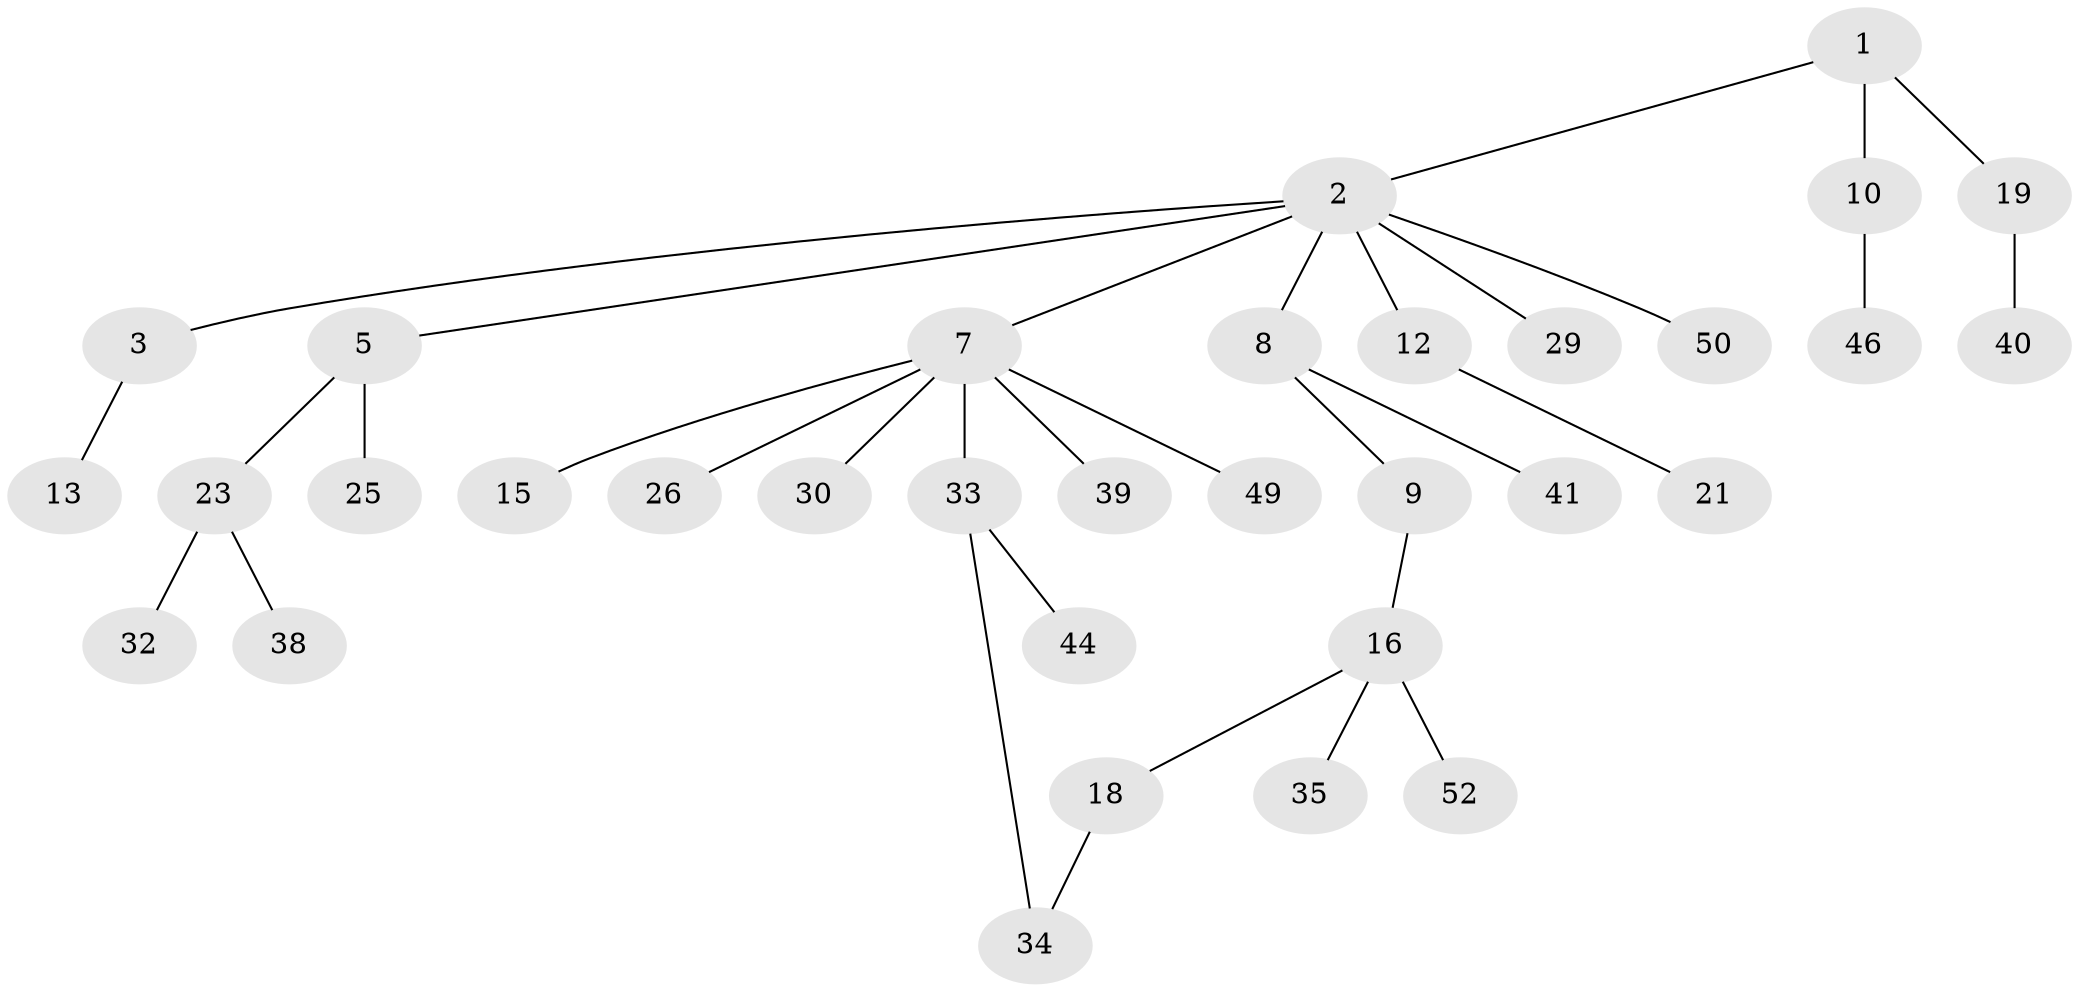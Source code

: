 // Generated by graph-tools (version 1.1) at 2025/51/02/27/25 19:51:39]
// undirected, 33 vertices, 33 edges
graph export_dot {
graph [start="1"]
  node [color=gray90,style=filled];
  1 [super="+6"];
  2 [super="+4"];
  3;
  5 [super="+14"];
  7 [super="+11"];
  8 [super="+47"];
  9 [super="+17"];
  10 [super="+22"];
  12 [super="+36"];
  13 [super="+27"];
  15;
  16 [super="+24"];
  18 [super="+20"];
  19;
  21 [super="+48"];
  23 [super="+37"];
  25 [super="+31"];
  26 [super="+28"];
  29 [super="+42"];
  30;
  32;
  33;
  34 [super="+43"];
  35;
  38;
  39;
  40 [super="+45"];
  41;
  44 [super="+51"];
  46;
  49;
  50;
  52;
  1 -- 2;
  1 -- 10;
  1 -- 19;
  2 -- 3;
  2 -- 7;
  2 -- 50;
  2 -- 5;
  2 -- 8;
  2 -- 12;
  2 -- 29;
  3 -- 13;
  5 -- 25;
  5 -- 23;
  7 -- 15;
  7 -- 26;
  7 -- 33;
  7 -- 49;
  7 -- 39;
  7 -- 30;
  8 -- 9;
  8 -- 41;
  9 -- 16;
  10 -- 46;
  12 -- 21;
  16 -- 18;
  16 -- 35;
  16 -- 52;
  18 -- 34;
  19 -- 40;
  23 -- 32;
  23 -- 38;
  33 -- 44;
  33 -- 34;
}
